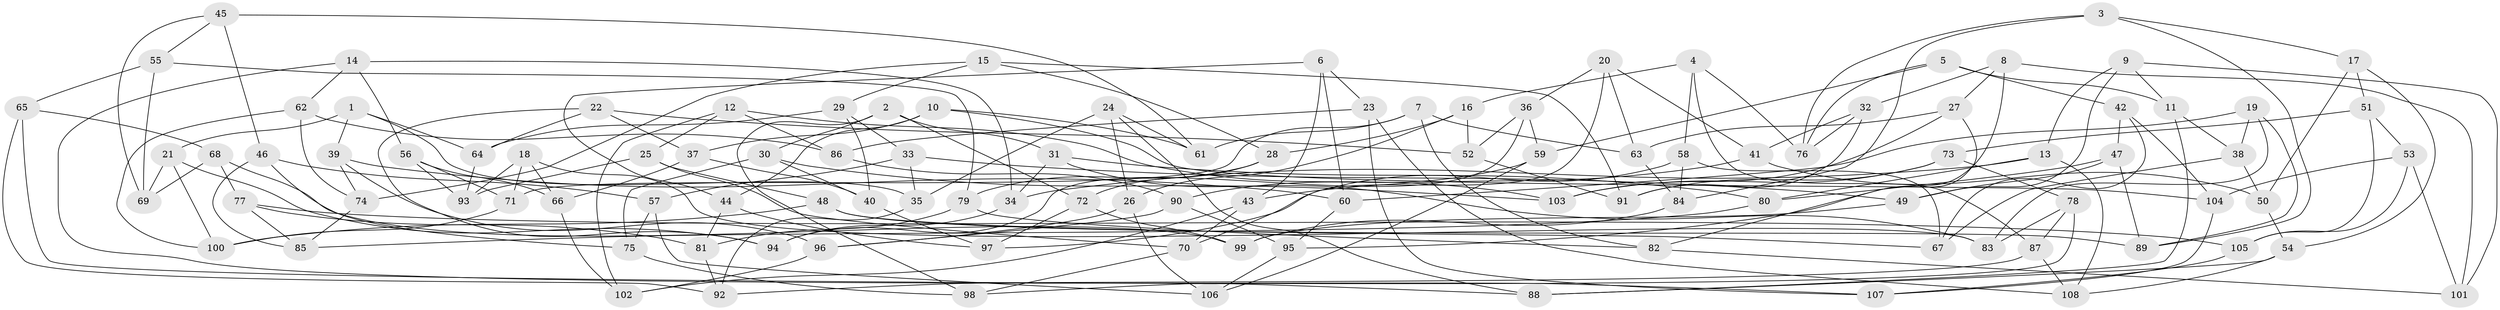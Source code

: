 // coarse degree distribution, {4: 0.45714285714285713, 6: 0.5428571428571428}
// Generated by graph-tools (version 1.1) at 2025/42/03/06/25 10:42:20]
// undirected, 108 vertices, 216 edges
graph export_dot {
graph [start="1"]
  node [color=gray90,style=filled];
  1;
  2;
  3;
  4;
  5;
  6;
  7;
  8;
  9;
  10;
  11;
  12;
  13;
  14;
  15;
  16;
  17;
  18;
  19;
  20;
  21;
  22;
  23;
  24;
  25;
  26;
  27;
  28;
  29;
  30;
  31;
  32;
  33;
  34;
  35;
  36;
  37;
  38;
  39;
  40;
  41;
  42;
  43;
  44;
  45;
  46;
  47;
  48;
  49;
  50;
  51;
  52;
  53;
  54;
  55;
  56;
  57;
  58;
  59;
  60;
  61;
  62;
  63;
  64;
  65;
  66;
  67;
  68;
  69;
  70;
  71;
  72;
  73;
  74;
  75;
  76;
  77;
  78;
  79;
  80;
  81;
  82;
  83;
  84;
  85;
  86;
  87;
  88;
  89;
  90;
  91;
  92;
  93;
  94;
  95;
  96;
  97;
  98;
  99;
  100;
  101;
  102;
  103;
  104;
  105;
  106;
  107;
  108;
  1 -- 64;
  1 -- 35;
  1 -- 39;
  1 -- 21;
  2 -- 30;
  2 -- 72;
  2 -- 98;
  2 -- 31;
  3 -- 89;
  3 -- 17;
  3 -- 76;
  3 -- 84;
  4 -- 87;
  4 -- 16;
  4 -- 58;
  4 -- 76;
  5 -- 59;
  5 -- 42;
  5 -- 76;
  5 -- 11;
  6 -- 23;
  6 -- 43;
  6 -- 44;
  6 -- 60;
  7 -- 71;
  7 -- 61;
  7 -- 82;
  7 -- 63;
  8 -- 101;
  8 -- 95;
  8 -- 27;
  8 -- 32;
  9 -- 13;
  9 -- 49;
  9 -- 101;
  9 -- 11;
  10 -- 44;
  10 -- 104;
  10 -- 37;
  10 -- 61;
  11 -- 88;
  11 -- 38;
  12 -- 102;
  12 -- 103;
  12 -- 25;
  12 -- 86;
  13 -- 34;
  13 -- 80;
  13 -- 108;
  14 -- 107;
  14 -- 56;
  14 -- 62;
  14 -- 34;
  15 -- 74;
  15 -- 28;
  15 -- 91;
  15 -- 29;
  16 -- 28;
  16 -- 26;
  16 -- 52;
  17 -- 50;
  17 -- 54;
  17 -- 51;
  18 -- 71;
  18 -- 83;
  18 -- 66;
  18 -- 93;
  19 -- 83;
  19 -- 60;
  19 -- 89;
  19 -- 38;
  20 -- 41;
  20 -- 36;
  20 -- 63;
  20 -- 70;
  21 -- 69;
  21 -- 94;
  21 -- 100;
  22 -- 64;
  22 -- 52;
  22 -- 37;
  22 -- 94;
  23 -- 107;
  23 -- 108;
  23 -- 86;
  24 -- 61;
  24 -- 35;
  24 -- 88;
  24 -- 26;
  25 -- 48;
  25 -- 70;
  25 -- 93;
  26 -- 96;
  26 -- 106;
  27 -- 63;
  27 -- 82;
  27 -- 103;
  28 -- 79;
  28 -- 72;
  29 -- 33;
  29 -- 64;
  29 -- 40;
  30 -- 40;
  30 -- 75;
  30 -- 103;
  31 -- 83;
  31 -- 80;
  31 -- 34;
  32 -- 41;
  32 -- 76;
  32 -- 91;
  33 -- 49;
  33 -- 35;
  33 -- 57;
  34 -- 94;
  35 -- 92;
  36 -- 52;
  36 -- 94;
  36 -- 59;
  37 -- 66;
  37 -- 40;
  38 -- 50;
  38 -- 67;
  39 -- 60;
  39 -- 74;
  39 -- 96;
  40 -- 97;
  41 -- 50;
  41 -- 43;
  42 -- 67;
  42 -- 104;
  42 -- 47;
  43 -- 102;
  43 -- 70;
  44 -- 81;
  44 -- 97;
  45 -- 55;
  45 -- 61;
  45 -- 69;
  45 -- 46;
  46 -- 85;
  46 -- 75;
  46 -- 57;
  47 -- 89;
  47 -- 49;
  47 -- 80;
  48 -- 100;
  48 -- 89;
  48 -- 67;
  49 -- 99;
  50 -- 54;
  51 -- 105;
  51 -- 53;
  51 -- 73;
  52 -- 91;
  53 -- 101;
  53 -- 104;
  53 -- 105;
  54 -- 108;
  54 -- 88;
  55 -- 69;
  55 -- 65;
  55 -- 79;
  56 -- 66;
  56 -- 71;
  56 -- 93;
  57 -- 75;
  57 -- 106;
  58 -- 67;
  58 -- 84;
  58 -- 97;
  59 -- 90;
  59 -- 106;
  60 -- 95;
  62 -- 86;
  62 -- 100;
  62 -- 74;
  63 -- 84;
  64 -- 93;
  65 -- 88;
  65 -- 68;
  65 -- 92;
  66 -- 102;
  68 -- 69;
  68 -- 99;
  68 -- 77;
  70 -- 98;
  71 -- 100;
  72 -- 97;
  72 -- 99;
  73 -- 78;
  73 -- 103;
  73 -- 91;
  74 -- 85;
  75 -- 98;
  77 -- 105;
  77 -- 85;
  77 -- 81;
  78 -- 98;
  78 -- 87;
  78 -- 83;
  79 -- 81;
  79 -- 82;
  80 -- 85;
  81 -- 92;
  82 -- 101;
  84 -- 99;
  86 -- 90;
  87 -- 92;
  87 -- 108;
  90 -- 96;
  90 -- 95;
  95 -- 106;
  96 -- 102;
  104 -- 107;
  105 -- 107;
}
